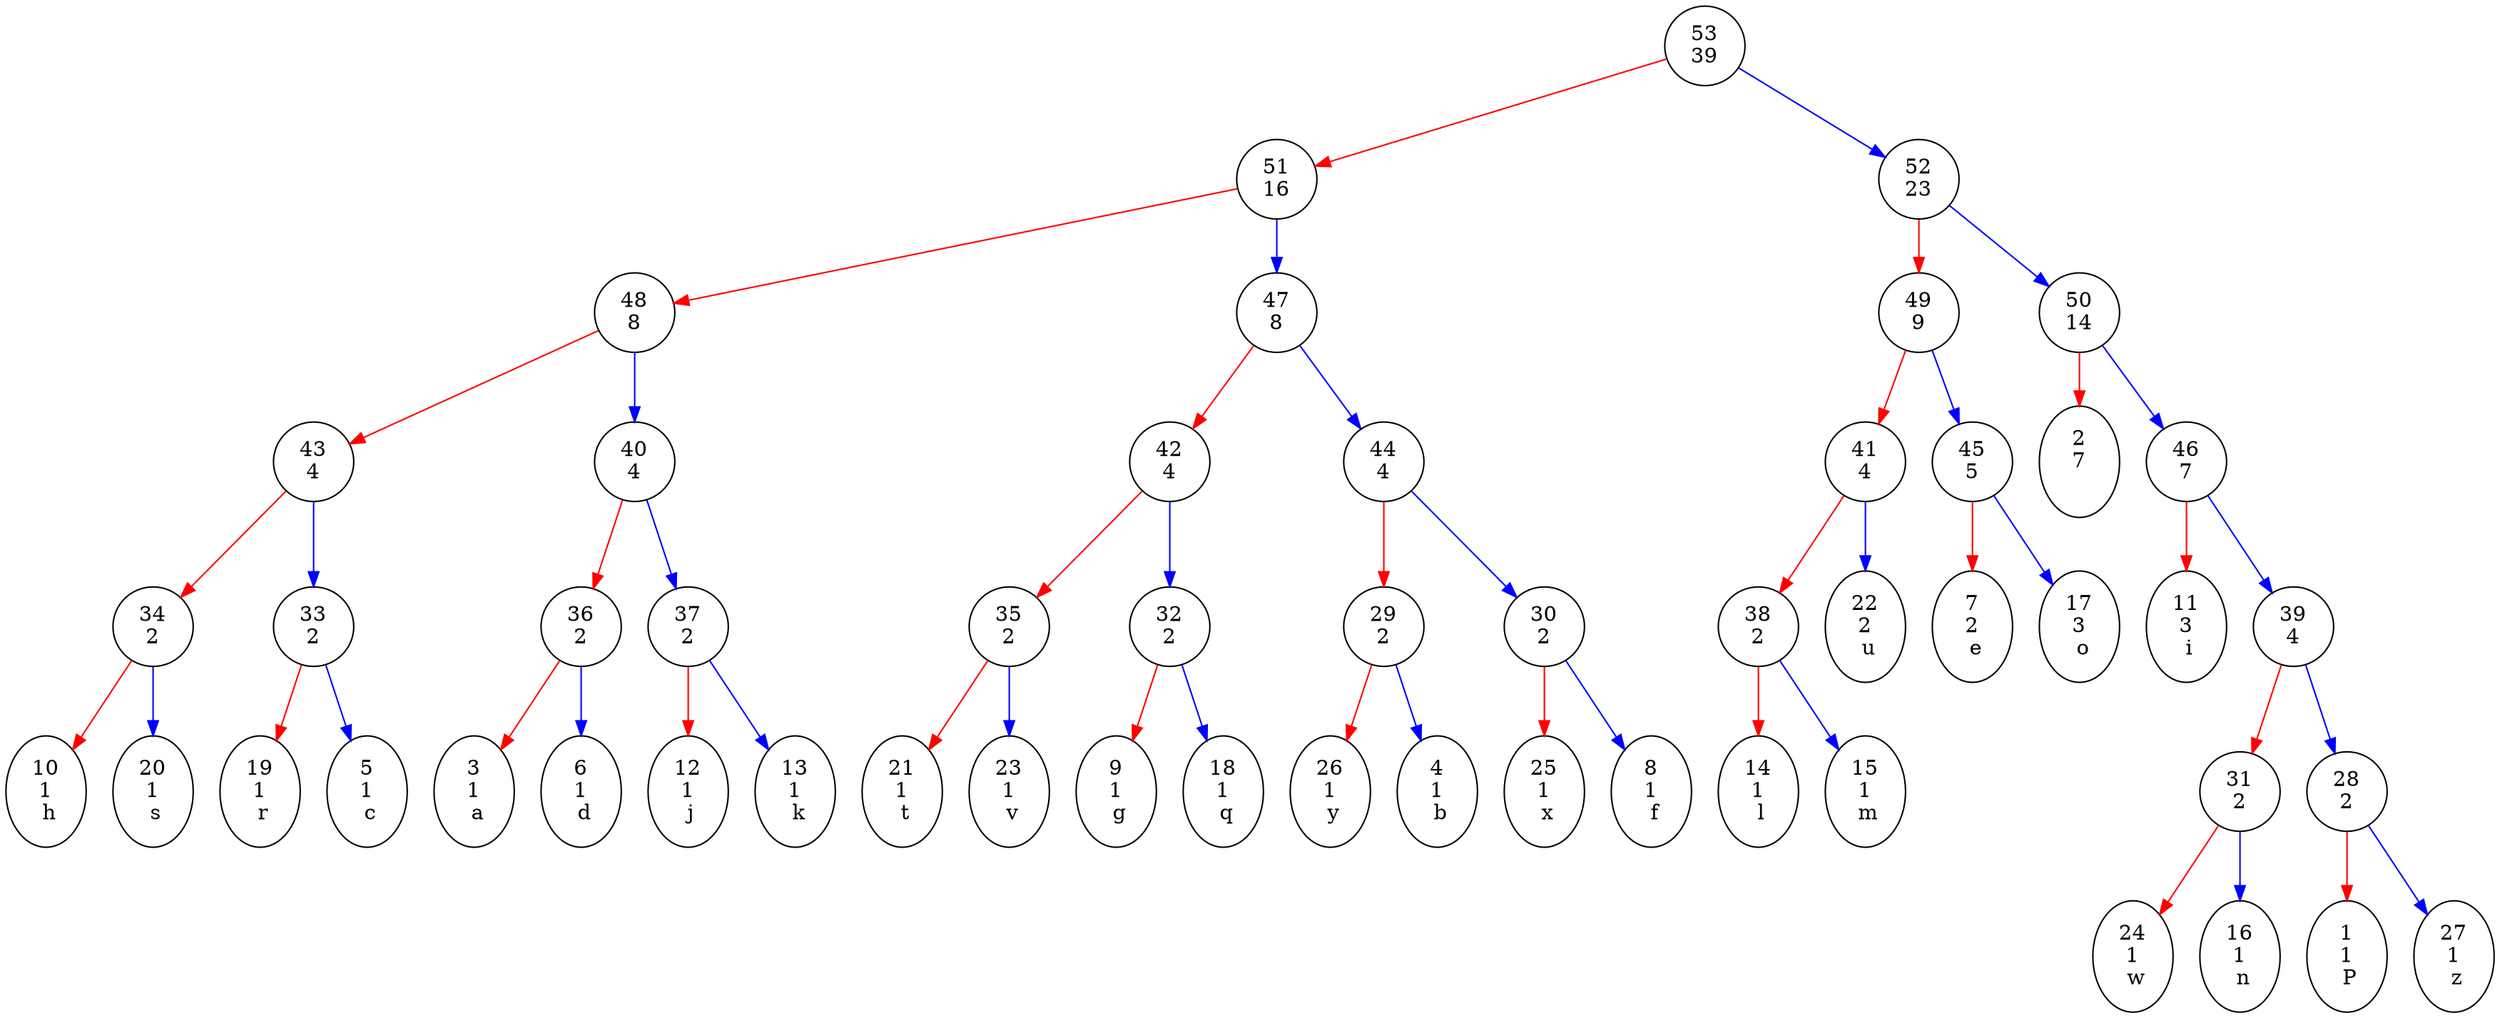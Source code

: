 digraph g {
 lable = " Pack my box with five dozen liquor jugs "
 "53\n39" ->"51\n16" [color=red]
 "53\n39" ->"52\n23" [color=blue]
 "51\n16" ->"48\n8" [color=red]
 "51\n16" ->"47\n8" [color=blue]
 "52\n23" ->"49\n9" [color=red]
 "52\n23" ->"50\n14" [color=blue]
 "48\n8" ->"43\n4" [color=red]
 "48\n8" ->"40\n4" [color=blue]
 "47\n8" ->"42\n4" [color=red]
 "47\n8" ->"44\n4" [color=blue]
 "49\n9" ->"41\n4" [color=red]
 "49\n9" ->"45\n5" [color=blue]
 "50\n14" ->"2\n7\n  " [color=red]
 "50\n14" ->"46\n7" [color=blue]
 "43\n4" ->"34\n2" [color=red]
 "43\n4" ->"33\n2" [color=blue]
 "40\n4" ->"36\n2" [color=red]
 "40\n4" ->"37\n2" [color=blue]
 "42\n4" ->"35\n2" [color=red]
 "42\n4" ->"32\n2" [color=blue]
 "44\n4" ->"29\n2" [color=red]
 "44\n4" ->"30\n2" [color=blue]
 "41\n4" ->"38\n2" [color=red]
 "41\n4" ->"22\n2\n u" [color=blue]
 "45\n5" ->"7\n2\n e" [color=red]
 "45\n5" ->"17\n3\n o" [color=blue]
 "46\n7" ->"11\n3\n i" [color=red]
 "46\n7" ->"39\n4" [color=blue]
 "34\n2" ->"10\n1\n h" [color=red]
 "34\n2" ->"20\n1\n s" [color=blue]
 "33\n2" ->"19\n1\n r" [color=red]
 "33\n2" ->"5\n1\n c" [color=blue]
 "36\n2" ->"3\n1\n a" [color=red]
 "36\n2" ->"6\n1\n d" [color=blue]
 "37\n2" ->"12\n1\n j" [color=red]
 "37\n2" ->"13\n1\n k" [color=blue]
 "35\n2" ->"21\n1\n t" [color=red]
 "35\n2" ->"23\n1\n v" [color=blue]
 "32\n2" ->"9\n1\n g" [color=red]
 "32\n2" ->"18\n1\n q" [color=blue]
 "29\n2" ->"26\n1\n y" [color=red]
 "29\n2" ->"4\n1\n b" [color=blue]
 "30\n2" ->"25\n1\n x" [color=red]
 "30\n2" ->"8\n1\n f" [color=blue]
 "38\n2" ->"14\n1\n l" [color=red]
 "38\n2" ->"15\n1\n m" [color=blue]
 "39\n4" ->"31\n2" [color=red]
 "39\n4" ->"28\n2" [color=blue]
 "31\n2" ->"24\n1\n w" [color=red]
 "31\n2" ->"16\n1\n n" [color=blue]
 "28\n2" ->"1\n1\n P" [color=red]
 "28\n2" ->"27\n1\n z" [color=blue]
}
